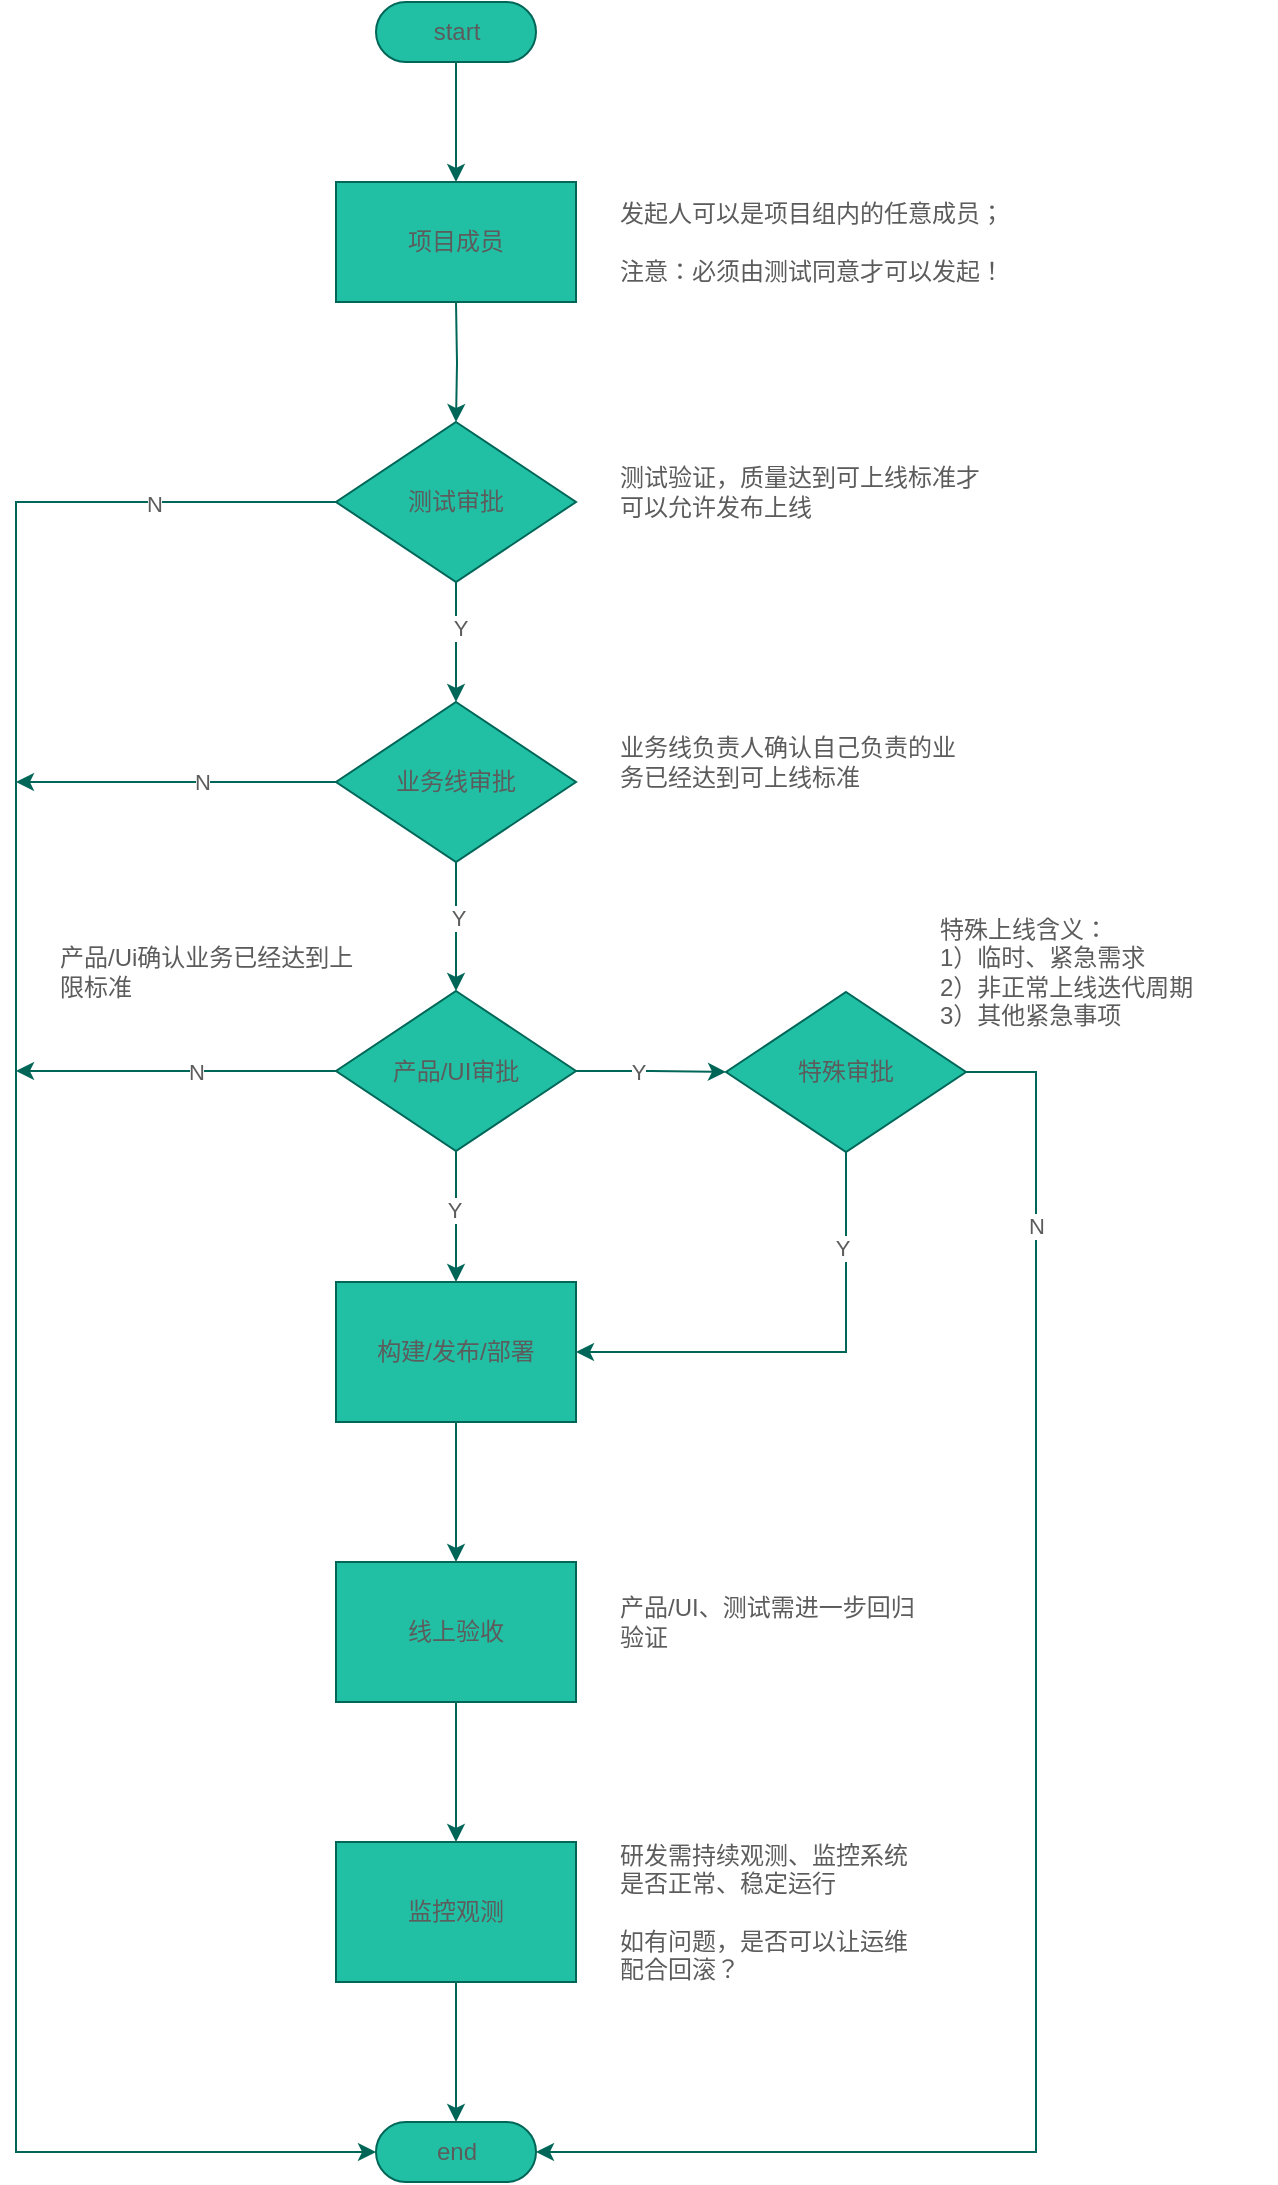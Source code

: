 <mxfile version="16.2.2" type="github">
  <diagram id="MecMWdHGIhIeB_fspcIx" name="第 1 页">
    <mxGraphModel dx="1106" dy="702" grid="1" gridSize="10" guides="1" tooltips="1" connect="1" arrows="1" fold="1" page="1" pageScale="1" pageWidth="827" pageHeight="1169" math="0" shadow="0">
      <root>
        <mxCell id="0" />
        <mxCell id="1" parent="0" />
        <mxCell id="_Lp_bI7DX-ZBtzPQDiae-2" value="项目成员" style="rounded=0;whiteSpace=wrap;html=1;fillColor=#21C0A5;strokeColor=#006658;fontColor=#5C5C5C;" vertex="1" parent="1">
          <mxGeometry x="310" y="180" width="120" height="60" as="geometry" />
        </mxCell>
        <mxCell id="_Lp_bI7DX-ZBtzPQDiae-10" value="" style="edgeStyle=orthogonalEdgeStyle;rounded=0;orthogonalLoop=1;jettySize=auto;html=1;strokeColor=#006658;fontColor=#5C5C5C;" edge="1" parent="1" target="_Lp_bI7DX-ZBtzPQDiae-9">
          <mxGeometry relative="1" as="geometry">
            <mxPoint x="370" y="240" as="sourcePoint" />
          </mxGeometry>
        </mxCell>
        <mxCell id="_Lp_bI7DX-ZBtzPQDiae-7" value="" style="edgeStyle=orthogonalEdgeStyle;rounded=0;orthogonalLoop=1;jettySize=auto;html=1;strokeColor=#006658;fontColor=#5C5C5C;" edge="1" parent="1" source="_Lp_bI7DX-ZBtzPQDiae-6" target="_Lp_bI7DX-ZBtzPQDiae-2">
          <mxGeometry relative="1" as="geometry" />
        </mxCell>
        <mxCell id="_Lp_bI7DX-ZBtzPQDiae-6" value="start" style="html=1;dashed=0;whitespace=wrap;shape=mxgraph.dfd.start;fillColor=#21C0A5;strokeColor=#006658;fontColor=#5C5C5C;" vertex="1" parent="1">
          <mxGeometry x="330" y="90" width="80" height="30" as="geometry" />
        </mxCell>
        <mxCell id="_Lp_bI7DX-ZBtzPQDiae-12" value="" style="edgeStyle=orthogonalEdgeStyle;rounded=0;orthogonalLoop=1;jettySize=auto;html=1;strokeColor=#006658;fontColor=#5C5C5C;" edge="1" parent="1" source="_Lp_bI7DX-ZBtzPQDiae-9" target="_Lp_bI7DX-ZBtzPQDiae-11">
          <mxGeometry relative="1" as="geometry" />
        </mxCell>
        <mxCell id="_Lp_bI7DX-ZBtzPQDiae-22" value="Y" style="edgeLabel;html=1;align=center;verticalAlign=middle;resizable=0;points=[];fontColor=#5C5C5C;" vertex="1" connectable="0" parent="_Lp_bI7DX-ZBtzPQDiae-12">
          <mxGeometry x="-0.233" y="2" relative="1" as="geometry">
            <mxPoint as="offset" />
          </mxGeometry>
        </mxCell>
        <mxCell id="_Lp_bI7DX-ZBtzPQDiae-16" style="edgeStyle=orthogonalEdgeStyle;rounded=0;orthogonalLoop=1;jettySize=auto;html=1;entryX=0;entryY=0.5;entryDx=0;entryDy=0;entryPerimeter=0;strokeColor=#006658;fontColor=#5C5C5C;" edge="1" parent="1" source="_Lp_bI7DX-ZBtzPQDiae-9" target="_Lp_bI7DX-ZBtzPQDiae-15">
          <mxGeometry relative="1" as="geometry">
            <mxPoint x="220" y="350" as="targetPoint" />
            <Array as="points">
              <mxPoint x="150" y="340" />
              <mxPoint x="150" y="1165" />
            </Array>
          </mxGeometry>
        </mxCell>
        <mxCell id="_Lp_bI7DX-ZBtzPQDiae-19" value="N" style="edgeLabel;html=1;align=center;verticalAlign=middle;resizable=0;points=[];fontColor=#5C5C5C;" vertex="1" connectable="0" parent="_Lp_bI7DX-ZBtzPQDiae-16">
          <mxGeometry x="-0.844" y="1" relative="1" as="geometry">
            <mxPoint as="offset" />
          </mxGeometry>
        </mxCell>
        <mxCell id="_Lp_bI7DX-ZBtzPQDiae-9" value="测试审批" style="rhombus;whiteSpace=wrap;html=1;fillColor=#21C0A5;strokeColor=#006658;fontColor=#5C5C5C;" vertex="1" parent="1">
          <mxGeometry x="310" y="300" width="120" height="80" as="geometry" />
        </mxCell>
        <mxCell id="_Lp_bI7DX-ZBtzPQDiae-14" value="" style="edgeStyle=orthogonalEdgeStyle;rounded=0;orthogonalLoop=1;jettySize=auto;html=1;strokeColor=#006658;fontColor=#5C5C5C;" edge="1" parent="1" source="_Lp_bI7DX-ZBtzPQDiae-11" target="_Lp_bI7DX-ZBtzPQDiae-13">
          <mxGeometry relative="1" as="geometry" />
        </mxCell>
        <mxCell id="_Lp_bI7DX-ZBtzPQDiae-23" value="Y" style="edgeLabel;html=1;align=center;verticalAlign=middle;resizable=0;points=[];fontColor=#5C5C5C;" vertex="1" connectable="0" parent="_Lp_bI7DX-ZBtzPQDiae-14">
          <mxGeometry x="-0.132" y="1" relative="1" as="geometry">
            <mxPoint as="offset" />
          </mxGeometry>
        </mxCell>
        <mxCell id="_Lp_bI7DX-ZBtzPQDiae-17" style="edgeStyle=orthogonalEdgeStyle;rounded=0;orthogonalLoop=1;jettySize=auto;html=1;strokeColor=#006658;fontColor=#5C5C5C;" edge="1" parent="1" source="_Lp_bI7DX-ZBtzPQDiae-11">
          <mxGeometry relative="1" as="geometry">
            <mxPoint x="150" y="480" as="targetPoint" />
          </mxGeometry>
        </mxCell>
        <mxCell id="_Lp_bI7DX-ZBtzPQDiae-20" value="N" style="edgeLabel;html=1;align=center;verticalAlign=middle;resizable=0;points=[];fontColor=#5C5C5C;" vertex="1" connectable="0" parent="_Lp_bI7DX-ZBtzPQDiae-17">
          <mxGeometry x="-0.163" y="-3" relative="1" as="geometry">
            <mxPoint y="3" as="offset" />
          </mxGeometry>
        </mxCell>
        <mxCell id="_Lp_bI7DX-ZBtzPQDiae-11" value="业务线审批" style="rhombus;whiteSpace=wrap;html=1;fillColor=#21C0A5;strokeColor=#006658;fontColor=#5C5C5C;" vertex="1" parent="1">
          <mxGeometry x="310" y="440" width="120" height="80" as="geometry" />
        </mxCell>
        <mxCell id="_Lp_bI7DX-ZBtzPQDiae-18" style="edgeStyle=orthogonalEdgeStyle;rounded=0;orthogonalLoop=1;jettySize=auto;html=1;strokeColor=#006658;fontColor=#5C5C5C;" edge="1" parent="1" source="_Lp_bI7DX-ZBtzPQDiae-13">
          <mxGeometry relative="1" as="geometry">
            <mxPoint x="150" y="624.5" as="targetPoint" />
          </mxGeometry>
        </mxCell>
        <mxCell id="_Lp_bI7DX-ZBtzPQDiae-21" value="N" style="edgeLabel;html=1;align=center;verticalAlign=middle;resizable=0;points=[];fontColor=#5C5C5C;" vertex="1" connectable="0" parent="_Lp_bI7DX-ZBtzPQDiae-18">
          <mxGeometry x="-0.125" relative="1" as="geometry">
            <mxPoint as="offset" />
          </mxGeometry>
        </mxCell>
        <mxCell id="_Lp_bI7DX-ZBtzPQDiae-28" value="" style="edgeStyle=orthogonalEdgeStyle;rounded=0;orthogonalLoop=1;jettySize=auto;html=1;entryX=0.5;entryY=0;entryDx=0;entryDy=0;strokeColor=#006658;fontColor=#5C5C5C;" edge="1" parent="1" source="_Lp_bI7DX-ZBtzPQDiae-13" target="_Lp_bI7DX-ZBtzPQDiae-29">
          <mxGeometry relative="1" as="geometry">
            <mxPoint x="370" y="720" as="targetPoint" />
          </mxGeometry>
        </mxCell>
        <mxCell id="_Lp_bI7DX-ZBtzPQDiae-35" value="Y" style="edgeLabel;html=1;align=center;verticalAlign=middle;resizable=0;points=[];fontColor=#5C5C5C;" vertex="1" connectable="0" parent="_Lp_bI7DX-ZBtzPQDiae-28">
          <mxGeometry x="-0.096" y="-1" relative="1" as="geometry">
            <mxPoint as="offset" />
          </mxGeometry>
        </mxCell>
        <mxCell id="_Lp_bI7DX-ZBtzPQDiae-31" value="" style="edgeStyle=orthogonalEdgeStyle;rounded=0;orthogonalLoop=1;jettySize=auto;html=1;strokeColor=#006658;fontColor=#5C5C5C;" edge="1" parent="1" source="_Lp_bI7DX-ZBtzPQDiae-13" target="_Lp_bI7DX-ZBtzPQDiae-30">
          <mxGeometry relative="1" as="geometry" />
        </mxCell>
        <mxCell id="_Lp_bI7DX-ZBtzPQDiae-39" value="Y" style="edgeLabel;html=1;align=center;verticalAlign=middle;resizable=0;points=[];fontColor=#5C5C5C;" vertex="1" connectable="0" parent="_Lp_bI7DX-ZBtzPQDiae-31">
          <mxGeometry x="-0.301" y="-2" relative="1" as="geometry">
            <mxPoint x="4" y="-2" as="offset" />
          </mxGeometry>
        </mxCell>
        <mxCell id="_Lp_bI7DX-ZBtzPQDiae-13" value="产品/UI审批" style="rhombus;whiteSpace=wrap;html=1;fillColor=#21C0A5;strokeColor=#006658;fontColor=#5C5C5C;" vertex="1" parent="1">
          <mxGeometry x="310" y="584.5" width="120" height="80" as="geometry" />
        </mxCell>
        <mxCell id="_Lp_bI7DX-ZBtzPQDiae-15" value="end" style="html=1;dashed=0;whitespace=wrap;shape=mxgraph.dfd.start;fillColor=#21C0A5;strokeColor=#006658;fontColor=#5C5C5C;" vertex="1" parent="1">
          <mxGeometry x="330" y="1150" width="80" height="30" as="geometry" />
        </mxCell>
        <mxCell id="_Lp_bI7DX-ZBtzPQDiae-24" value="发起人可以是项目组内的任意成员；&lt;br&gt;&lt;br&gt;注意：必须由测试同意才可以发起！" style="text;html=1;strokeColor=none;fillColor=none;align=left;verticalAlign=middle;whiteSpace=wrap;rounded=0;fontColor=#5C5C5C;" vertex="1" parent="1">
          <mxGeometry x="450" y="190" width="230" height="40" as="geometry" />
        </mxCell>
        <mxCell id="_Lp_bI7DX-ZBtzPQDiae-41" value="" style="edgeStyle=orthogonalEdgeStyle;rounded=0;orthogonalLoop=1;jettySize=auto;html=1;strokeColor=#006658;fontColor=#5C5C5C;" edge="1" parent="1" source="_Lp_bI7DX-ZBtzPQDiae-29" target="_Lp_bI7DX-ZBtzPQDiae-40">
          <mxGeometry relative="1" as="geometry" />
        </mxCell>
        <mxCell id="_Lp_bI7DX-ZBtzPQDiae-29" value="构建/发布/部署" style="rounded=0;whiteSpace=wrap;html=1;fillColor=#21C0A5;strokeColor=#006658;fontColor=#5C5C5C;" vertex="1" parent="1">
          <mxGeometry x="310" y="730" width="120" height="70" as="geometry" />
        </mxCell>
        <mxCell id="_Lp_bI7DX-ZBtzPQDiae-32" style="edgeStyle=orthogonalEdgeStyle;rounded=0;orthogonalLoop=1;jettySize=auto;html=1;entryX=1;entryY=0.5;entryDx=0;entryDy=0;strokeColor=#006658;fontColor=#5C5C5C;" edge="1" parent="1" source="_Lp_bI7DX-ZBtzPQDiae-30" target="_Lp_bI7DX-ZBtzPQDiae-29">
          <mxGeometry relative="1" as="geometry">
            <Array as="points">
              <mxPoint x="565" y="765" />
            </Array>
          </mxGeometry>
        </mxCell>
        <mxCell id="_Lp_bI7DX-ZBtzPQDiae-33" value="Y" style="edgeLabel;html=1;align=center;verticalAlign=middle;resizable=0;points=[];fontColor=#5C5C5C;" vertex="1" connectable="0" parent="_Lp_bI7DX-ZBtzPQDiae-32">
          <mxGeometry x="-0.591" y="-2" relative="1" as="geometry">
            <mxPoint as="offset" />
          </mxGeometry>
        </mxCell>
        <mxCell id="_Lp_bI7DX-ZBtzPQDiae-36" style="edgeStyle=orthogonalEdgeStyle;rounded=0;orthogonalLoop=1;jettySize=auto;html=1;entryX=1;entryY=0.5;entryDx=0;entryDy=0;entryPerimeter=0;strokeColor=#006658;fontColor=#5C5C5C;" edge="1" parent="1" source="_Lp_bI7DX-ZBtzPQDiae-30" target="_Lp_bI7DX-ZBtzPQDiae-15">
          <mxGeometry relative="1" as="geometry">
            <Array as="points">
              <mxPoint x="660" y="625" />
              <mxPoint x="660" y="1165" />
            </Array>
          </mxGeometry>
        </mxCell>
        <mxCell id="_Lp_bI7DX-ZBtzPQDiae-38" value="N" style="edgeLabel;html=1;align=center;verticalAlign=middle;resizable=0;points=[];fontColor=#5C5C5C;" vertex="1" connectable="0" parent="_Lp_bI7DX-ZBtzPQDiae-36">
          <mxGeometry x="-0.73" relative="1" as="geometry">
            <mxPoint as="offset" />
          </mxGeometry>
        </mxCell>
        <mxCell id="_Lp_bI7DX-ZBtzPQDiae-30" value="特殊审批" style="rhombus;whiteSpace=wrap;html=1;fillColor=#21C0A5;strokeColor=#006658;fontColor=#5C5C5C;" vertex="1" parent="1">
          <mxGeometry x="505" y="585" width="120" height="80" as="geometry" />
        </mxCell>
        <mxCell id="_Lp_bI7DX-ZBtzPQDiae-43" value="" style="edgeStyle=orthogonalEdgeStyle;rounded=0;orthogonalLoop=1;jettySize=auto;html=1;strokeColor=#006658;fontColor=#5C5C5C;" edge="1" parent="1" source="_Lp_bI7DX-ZBtzPQDiae-40" target="_Lp_bI7DX-ZBtzPQDiae-42">
          <mxGeometry relative="1" as="geometry" />
        </mxCell>
        <mxCell id="_Lp_bI7DX-ZBtzPQDiae-40" value="线上验收" style="rounded=0;whiteSpace=wrap;html=1;fillColor=#21C0A5;strokeColor=#006658;fontColor=#5C5C5C;" vertex="1" parent="1">
          <mxGeometry x="310" y="870" width="120" height="70" as="geometry" />
        </mxCell>
        <mxCell id="_Lp_bI7DX-ZBtzPQDiae-44" value="" style="edgeStyle=orthogonalEdgeStyle;rounded=0;orthogonalLoop=1;jettySize=auto;html=1;strokeColor=#006658;fontColor=#5C5C5C;" edge="1" parent="1" source="_Lp_bI7DX-ZBtzPQDiae-42" target="_Lp_bI7DX-ZBtzPQDiae-15">
          <mxGeometry relative="1" as="geometry" />
        </mxCell>
        <mxCell id="_Lp_bI7DX-ZBtzPQDiae-42" value="监控观测" style="rounded=0;whiteSpace=wrap;html=1;fillColor=#21C0A5;strokeColor=#006658;fontColor=#5C5C5C;" vertex="1" parent="1">
          <mxGeometry x="310" y="1010" width="120" height="70" as="geometry" />
        </mxCell>
        <mxCell id="_Lp_bI7DX-ZBtzPQDiae-45" value="测试验证，质量达到可上线标准才可以允许发布上线" style="text;html=1;strokeColor=none;fillColor=none;align=left;verticalAlign=middle;whiteSpace=wrap;rounded=0;fontColor=#5C5C5C;" vertex="1" parent="1">
          <mxGeometry x="450" y="320" width="190" height="30" as="geometry" />
        </mxCell>
        <mxCell id="_Lp_bI7DX-ZBtzPQDiae-46" value="业务线负责人确认自己负责的业务已经达到可上线标准" style="text;html=1;strokeColor=none;fillColor=none;align=left;verticalAlign=middle;whiteSpace=wrap;rounded=0;fontColor=#5C5C5C;" vertex="1" parent="1">
          <mxGeometry x="450" y="450" width="180" height="40" as="geometry" />
        </mxCell>
        <mxCell id="_Lp_bI7DX-ZBtzPQDiae-47" value="产品/Ui确认业务已经达到上限标准" style="text;html=1;strokeColor=none;fillColor=none;align=left;verticalAlign=middle;whiteSpace=wrap;rounded=0;fontColor=#5C5C5C;" vertex="1" parent="1">
          <mxGeometry x="170" y="550" width="150" height="50" as="geometry" />
        </mxCell>
        <mxCell id="_Lp_bI7DX-ZBtzPQDiae-48" value="特殊上线含义：&lt;br&gt;1）临时、紧急需求&lt;br&gt;2）非正常上线迭代周期&lt;br&gt;3）其他紧急事项" style="text;html=1;strokeColor=none;fillColor=none;align=left;verticalAlign=middle;whiteSpace=wrap;rounded=0;fontColor=#5C5C5C;" vertex="1" parent="1">
          <mxGeometry x="610" y="560" width="170" height="30" as="geometry" />
        </mxCell>
        <mxCell id="_Lp_bI7DX-ZBtzPQDiae-51" value="产品/UI、测试需进一步回归验证" style="text;html=1;strokeColor=none;fillColor=none;align=left;verticalAlign=middle;whiteSpace=wrap;rounded=0;fontColor=#5C5C5C;" vertex="1" parent="1">
          <mxGeometry x="450" y="880" width="150" height="40" as="geometry" />
        </mxCell>
        <mxCell id="_Lp_bI7DX-ZBtzPQDiae-52" value="研发需持续观测、监控系统是否正常、稳定运行&lt;br&gt;&lt;br&gt;如有问题，是否可以让运维配合回滚？" style="text;html=1;strokeColor=none;fillColor=none;align=left;verticalAlign=middle;whiteSpace=wrap;rounded=0;fontColor=#5C5C5C;" vertex="1" parent="1">
          <mxGeometry x="450" y="1030" width="150" height="30" as="geometry" />
        </mxCell>
      </root>
    </mxGraphModel>
  </diagram>
</mxfile>

